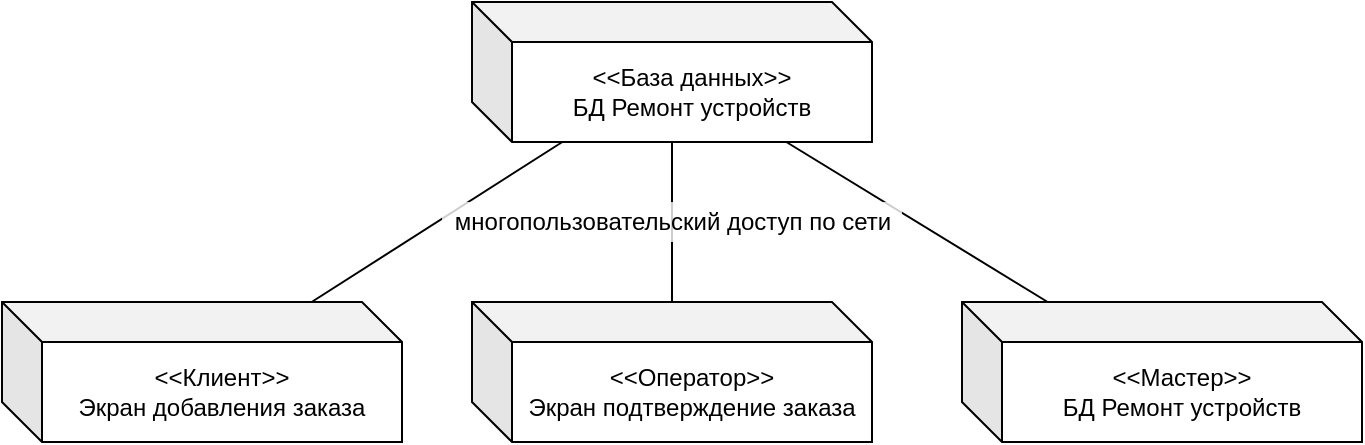 <mxfile version="13.9.9" type="device"><diagram id="zcZFLCZj4xc035dDB20P" name="Страница 1"><mxGraphModel dx="1086" dy="798" grid="1" gridSize="10" guides="1" tooltips="1" connect="1" arrows="1" fold="1" page="1" pageScale="1" pageWidth="827" pageHeight="1169" math="0" shadow="0"><root><mxCell id="0"/><mxCell id="1" parent="0"/><mxCell id="GSsvdsGoHe_wEiOG8dr7-6" style="rounded=0;orthogonalLoop=1;jettySize=auto;html=1;endArrow=none;endFill=0;" edge="1" parent="1" source="GSsvdsGoHe_wEiOG8dr7-1" target="GSsvdsGoHe_wEiOG8dr7-5"><mxGeometry relative="1" as="geometry"/></mxCell><mxCell id="GSsvdsGoHe_wEiOG8dr7-7" style="edgeStyle=none;rounded=0;orthogonalLoop=1;jettySize=auto;html=1;endArrow=none;endFill=0;" edge="1" parent="1" source="GSsvdsGoHe_wEiOG8dr7-1" target="GSsvdsGoHe_wEiOG8dr7-4"><mxGeometry relative="1" as="geometry"/></mxCell><mxCell id="GSsvdsGoHe_wEiOG8dr7-9" style="edgeStyle=none;rounded=0;orthogonalLoop=1;jettySize=auto;html=1;endArrow=none;endFill=0;" edge="1" parent="1" source="GSsvdsGoHe_wEiOG8dr7-1" target="GSsvdsGoHe_wEiOG8dr7-8"><mxGeometry relative="1" as="geometry"/></mxCell><mxCell id="GSsvdsGoHe_wEiOG8dr7-1" value="&amp;lt;&amp;lt;База данных&amp;gt;&amp;gt;&lt;br&gt;БД Ремонт устройств" style="shape=cube;whiteSpace=wrap;html=1;boundedLbl=1;backgroundOutline=1;darkOpacity=0.05;darkOpacity2=0.1;" vertex="1" parent="1"><mxGeometry x="275" y="20" width="200" height="70" as="geometry"/></mxCell><mxCell id="GSsvdsGoHe_wEiOG8dr7-3" value="многопользовательский доступ по сети" style="text;html=1;align=center;verticalAlign=middle;resizable=0;points=[];autosize=1;fillColor=#ffffff;fillOpacity=80;" vertex="1" parent="1"><mxGeometry x="260" y="120" width="230" height="20" as="geometry"/></mxCell><mxCell id="GSsvdsGoHe_wEiOG8dr7-4" value="&amp;lt;&amp;lt;Оператор&amp;gt;&amp;gt;&lt;br&gt;Экран подтверждение заказа" style="shape=cube;whiteSpace=wrap;html=1;boundedLbl=1;backgroundOutline=1;darkOpacity=0.05;darkOpacity2=0.1;" vertex="1" parent="1"><mxGeometry x="275" y="170" width="200" height="70" as="geometry"/></mxCell><mxCell id="GSsvdsGoHe_wEiOG8dr7-5" value="&amp;lt;&amp;lt;Мастер&amp;gt;&amp;gt;&lt;br&gt;БД Ремонт устройств" style="shape=cube;whiteSpace=wrap;html=1;boundedLbl=1;backgroundOutline=1;darkOpacity=0.05;darkOpacity2=0.1;" vertex="1" parent="1"><mxGeometry x="520" y="170" width="200" height="70" as="geometry"/></mxCell><mxCell id="GSsvdsGoHe_wEiOG8dr7-8" value="&amp;lt;&amp;lt;Клиент&amp;gt;&amp;gt;&lt;br&gt;Экран добавления заказа" style="shape=cube;whiteSpace=wrap;html=1;boundedLbl=1;backgroundOutline=1;darkOpacity=0.05;darkOpacity2=0.1;" vertex="1" parent="1"><mxGeometry x="40" y="170" width="200" height="70" as="geometry"/></mxCell></root></mxGraphModel></diagram></mxfile>